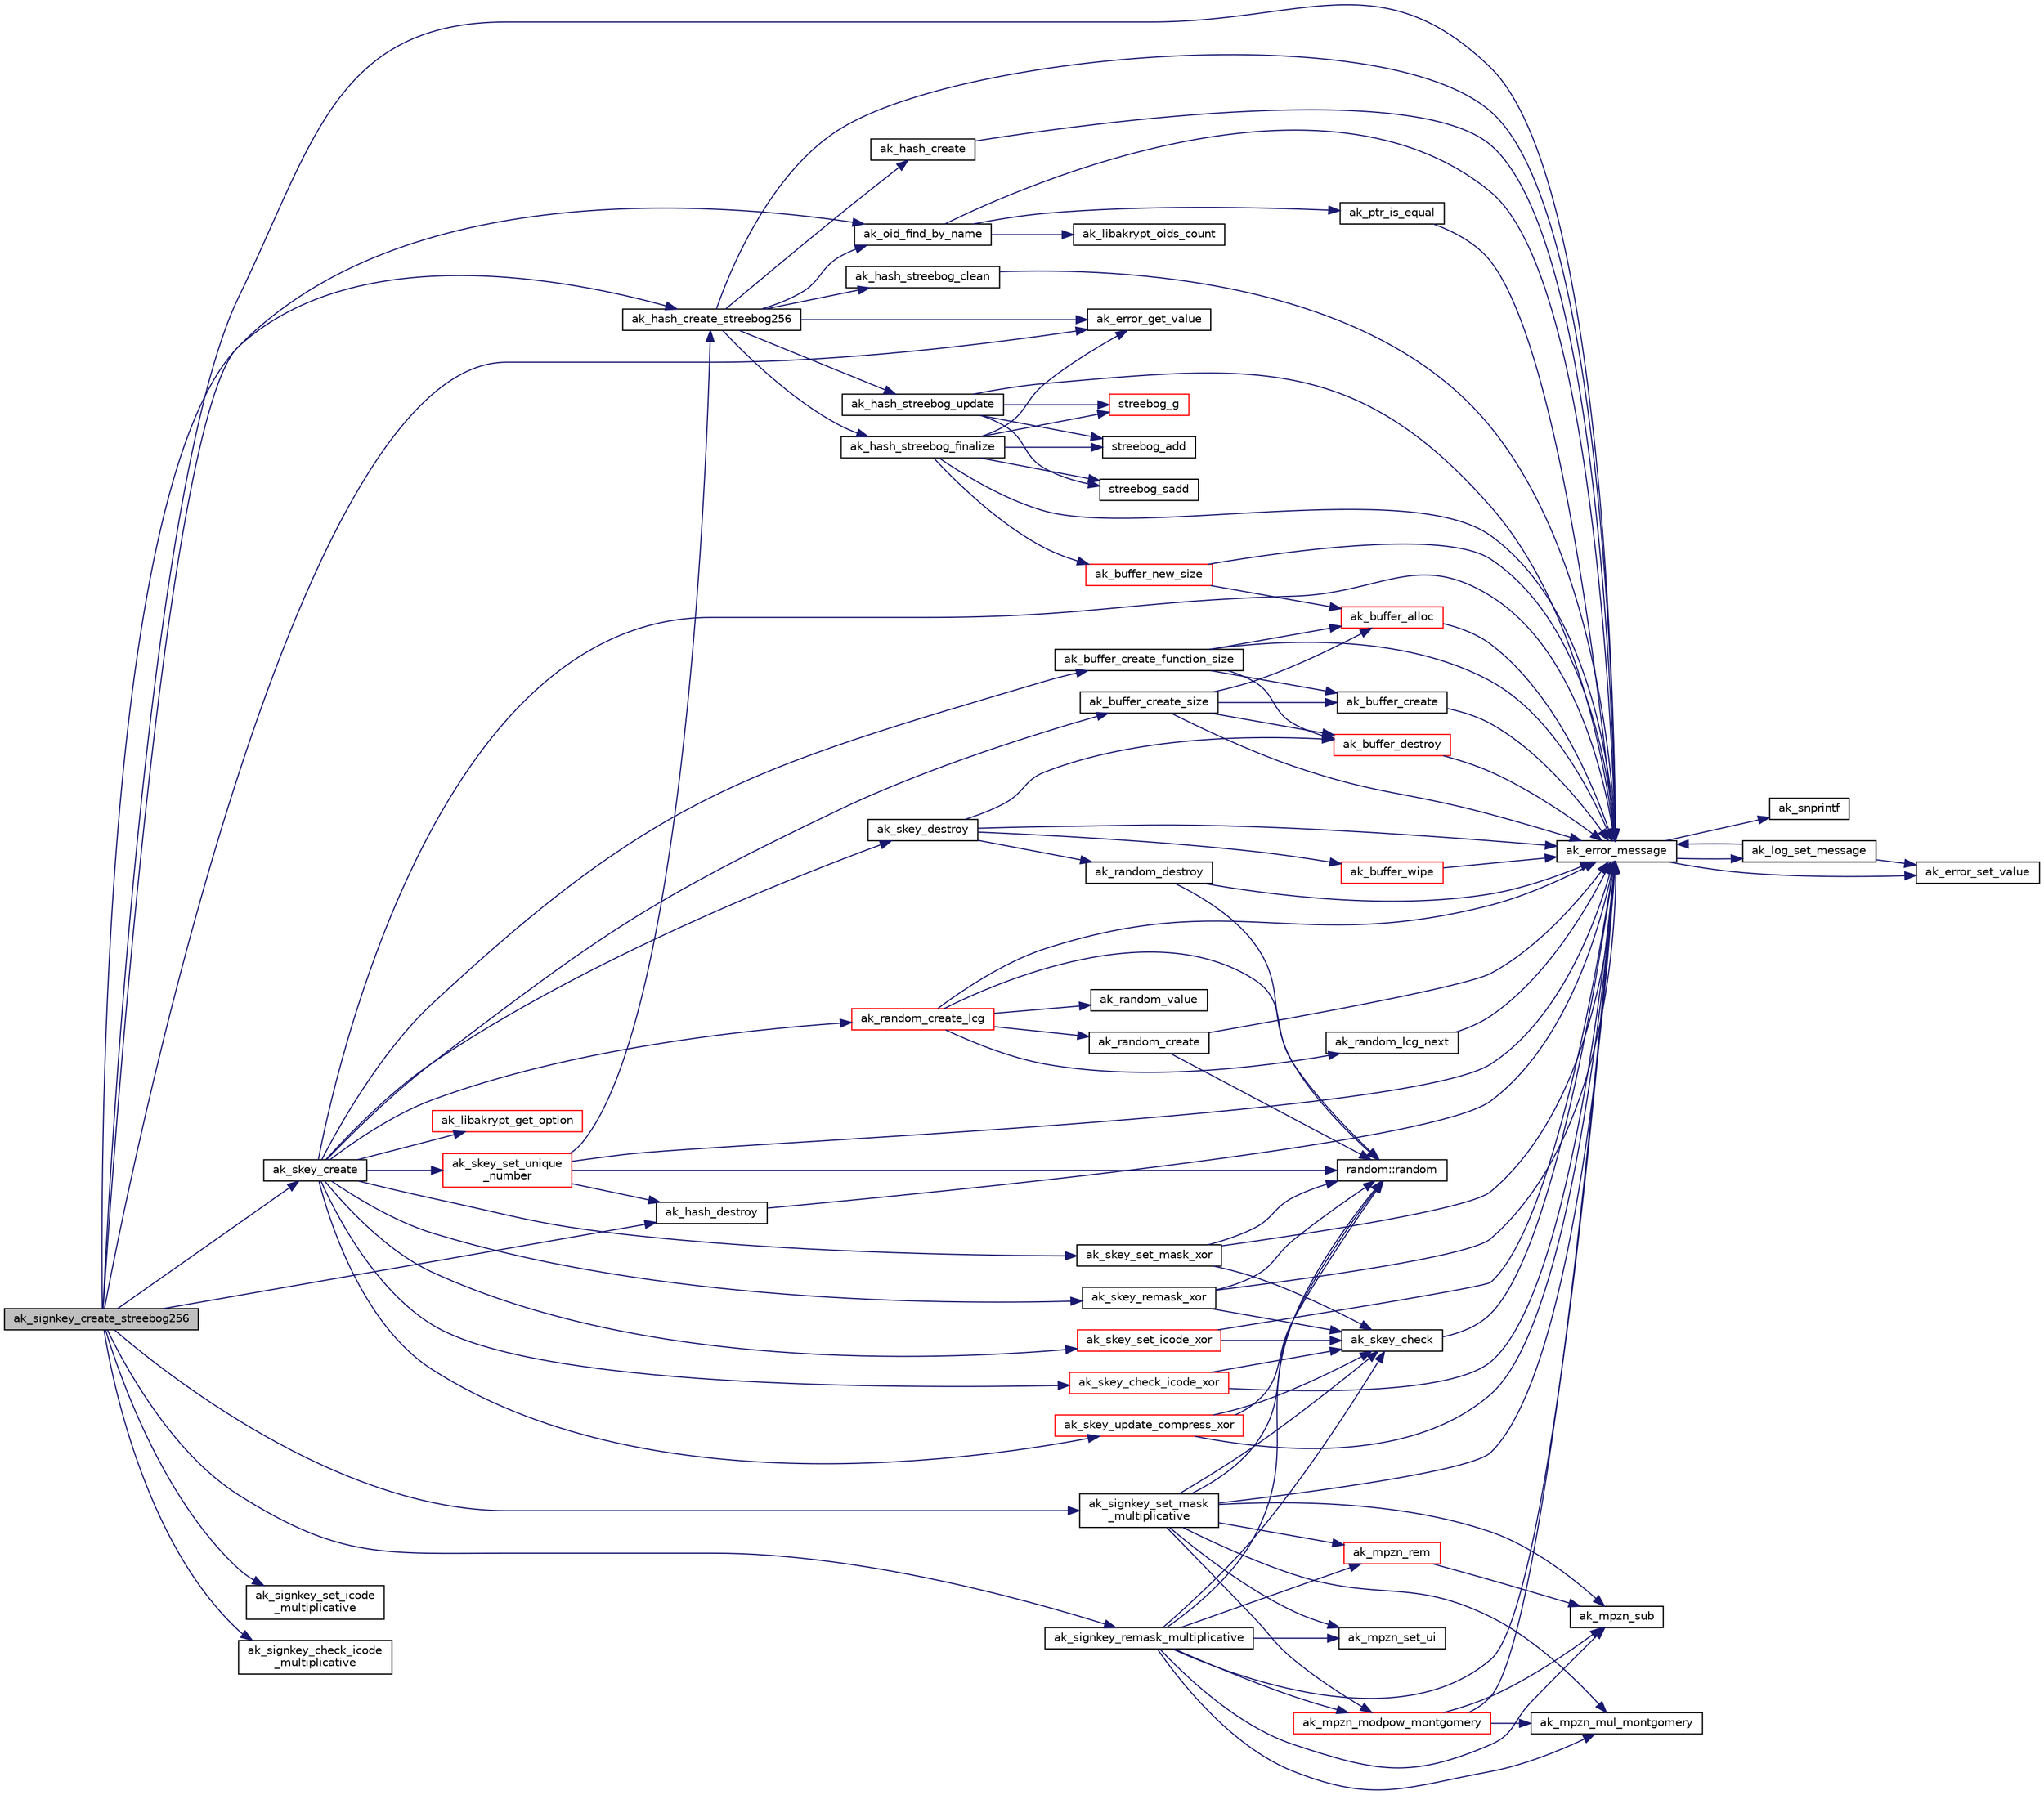 digraph "ak_signkey_create_streebog256"
{
  edge [fontname="Helvetica",fontsize="10",labelfontname="Helvetica",labelfontsize="10"];
  node [fontname="Helvetica",fontsize="10",shape=record];
  rankdir="LR";
  Node1 [label="ak_signkey_create_streebog256",height=0.2,width=0.4,color="black", fillcolor="grey75", style="filled", fontcolor="black"];
  Node1 -> Node2 [color="midnightblue",fontsize="10",style="solid",fontname="Helvetica"];
  Node2 [label="ak_error_message",height=0.2,width=0.4,color="black", fillcolor="white", style="filled",URL="$ak__log_8c.html#a80a4822cbd184b3cbcc43096126eb52b",tooltip="Вывод сообщений о возникшей в процессе выполнения ошибке. "];
  Node2 -> Node3 [color="midnightblue",fontsize="10",style="solid",fontname="Helvetica"];
  Node3 [label="ak_snprintf",height=0.2,width=0.4,color="black", fillcolor="white", style="filled",URL="$ak__log_8c.html#a129225cc1640b6773cf0a7d629f0dca6",tooltip="Обобщенная реализация функции snprintf для различных компиляторов. "];
  Node2 -> Node4 [color="midnightblue",fontsize="10",style="solid",fontname="Helvetica"];
  Node4 [label="ak_log_set_message",height=0.2,width=0.4,color="black", fillcolor="white", style="filled",URL="$ak__log_8c.html#a25eff854c3f398d72791d04662d0978a",tooltip="Прямой вывод сообщения аудита. "];
  Node4 -> Node5 [color="midnightblue",fontsize="10",style="solid",fontname="Helvetica"];
  Node5 [label="ak_error_set_value",height=0.2,width=0.4,color="black", fillcolor="white", style="filled",URL="$ak__log_8c.html#a700e68d9e88d81489869ba269af25c7b",tooltip="Функция устанавливает значение переменной, хранящей ошибку выполнения программы. "];
  Node4 -> Node2 [color="midnightblue",fontsize="10",style="solid",fontname="Helvetica"];
  Node2 -> Node5 [color="midnightblue",fontsize="10",style="solid",fontname="Helvetica"];
  Node1 -> Node6 [color="midnightblue",fontsize="10",style="solid",fontname="Helvetica"];
  Node6 [label="ak_hash_create_streebog256",height=0.2,width=0.4,color="black", fillcolor="white", style="filled",URL="$ak__hash_8h.html#a4577946909e39956e2d41fcc408a53b5",tooltip="Инициализация контекста функции бесключевого хеширования ГОСТ Р 34.11-2012 (Стрибог256). "];
  Node6 -> Node2 [color="midnightblue",fontsize="10",style="solid",fontname="Helvetica"];
  Node6 -> Node7 [color="midnightblue",fontsize="10",style="solid",fontname="Helvetica"];
  Node7 [label="ak_hash_create",height=0.2,width=0.4,color="black", fillcolor="white", style="filled",URL="$ak__hash_8c.html#a8c7568f76446f2eeb5017fdae910fc35",tooltip="Инициализация контекста функции хеширования. "];
  Node7 -> Node2 [color="midnightblue",fontsize="10",style="solid",fontname="Helvetica"];
  Node6 -> Node8 [color="midnightblue",fontsize="10",style="solid",fontname="Helvetica"];
  Node8 [label="ak_oid_find_by_name",height=0.2,width=0.4,color="black", fillcolor="white", style="filled",URL="$ak__oid_8c.html#a54ed66e94caacfda6aed38210b6b6443",tooltip="Поиск OID его имени. "];
  Node8 -> Node2 [color="midnightblue",fontsize="10",style="solid",fontname="Helvetica"];
  Node8 -> Node9 [color="midnightblue",fontsize="10",style="solid",fontname="Helvetica"];
  Node9 [label="ak_ptr_is_equal",height=0.2,width=0.4,color="black", fillcolor="white", style="filled",URL="$ak__tools_8c.html#aad0f57a8872509185b031a4dca334f98",tooltip="Сравнение двух областей памяти. "];
  Node9 -> Node2 [color="midnightblue",fontsize="10",style="solid",fontname="Helvetica"];
  Node8 -> Node10 [color="midnightblue",fontsize="10",style="solid",fontname="Helvetica"];
  Node10 [label="ak_libakrypt_oids_count",height=0.2,width=0.4,color="black", fillcolor="white", style="filled",URL="$ak__oid_8c.html#a40c98c3dad257cd9a3b3a3ce42eab77c",tooltip="Получение количества доступных OID библиотеки. "];
  Node6 -> Node11 [color="midnightblue",fontsize="10",style="solid",fontname="Helvetica"];
  Node11 [label="ak_error_get_value",height=0.2,width=0.4,color="black", fillcolor="white", style="filled",URL="$ak__log_8c.html#aa0cdd429c558ca0448ce3a8e9529e920",tooltip="Функция возвращает код последней ошибки выполнения программы. "];
  Node6 -> Node12 [color="midnightblue",fontsize="10",style="solid",fontname="Helvetica"];
  Node12 [label="ak_hash_streebog_clean",height=0.2,width=0.4,color="black", fillcolor="white", style="filled",URL="$ak__streebog_8c.html#a92fd7f1a8005cdc510caaa4f0d1daff1"];
  Node12 -> Node2 [color="midnightblue",fontsize="10",style="solid",fontname="Helvetica"];
  Node6 -> Node13 [color="midnightblue",fontsize="10",style="solid",fontname="Helvetica"];
  Node13 [label="ak_hash_streebog_update",height=0.2,width=0.4,color="black", fillcolor="white", style="filled",URL="$ak__streebog_8c.html#a58d0d786e18b5055bdeedd91387fa48c"];
  Node13 -> Node2 [color="midnightblue",fontsize="10",style="solid",fontname="Helvetica"];
  Node13 -> Node14 [color="midnightblue",fontsize="10",style="solid",fontname="Helvetica"];
  Node14 [label="streebog_g",height=0.2,width=0.4,color="red", fillcolor="white", style="filled",URL="$ak__streebog_8c.html#a72c958979157178798dce8906bb8ecba"];
  Node13 -> Node15 [color="midnightblue",fontsize="10",style="solid",fontname="Helvetica"];
  Node15 [label="streebog_add",height=0.2,width=0.4,color="black", fillcolor="white", style="filled",URL="$ak__streebog_8c.html#ac51276e1e08fbd63518e3dedf6fec138"];
  Node13 -> Node16 [color="midnightblue",fontsize="10",style="solid",fontname="Helvetica"];
  Node16 [label="streebog_sadd",height=0.2,width=0.4,color="black", fillcolor="white", style="filled",URL="$ak__streebog_8c.html#a084199e0eb8da72f41400b32d55c3bfd"];
  Node6 -> Node17 [color="midnightblue",fontsize="10",style="solid",fontname="Helvetica"];
  Node17 [label="ak_hash_streebog_finalize",height=0.2,width=0.4,color="black", fillcolor="white", style="filled",URL="$ak__streebog_8c.html#a268d663ae1b4436b73f48afabc091463"];
  Node17 -> Node2 [color="midnightblue",fontsize="10",style="solid",fontname="Helvetica"];
  Node17 -> Node14 [color="midnightblue",fontsize="10",style="solid",fontname="Helvetica"];
  Node17 -> Node15 [color="midnightblue",fontsize="10",style="solid",fontname="Helvetica"];
  Node17 -> Node16 [color="midnightblue",fontsize="10",style="solid",fontname="Helvetica"];
  Node17 -> Node18 [color="midnightblue",fontsize="10",style="solid",fontname="Helvetica"];
  Node18 [label="ak_buffer_new_size",height=0.2,width=0.4,color="red", fillcolor="white", style="filled",URL="$ak__buffer_8c.html#a8bae1683972ab208217ec3e9abb78200",tooltip="Создание буффера заданного размера. "];
  Node18 -> Node2 [color="midnightblue",fontsize="10",style="solid",fontname="Helvetica"];
  Node18 -> Node19 [color="midnightblue",fontsize="10",style="solid",fontname="Helvetica"];
  Node19 [label="ak_buffer_alloc",height=0.2,width=0.4,color="red", fillcolor="white", style="filled",URL="$ak__buffer_8c.html#a5e401c353e45f805c19ac520d9fcdae7",tooltip="Функция выделяет память под данные, хранимые в буффере. "];
  Node19 -> Node2 [color="midnightblue",fontsize="10",style="solid",fontname="Helvetica"];
  Node17 -> Node11 [color="midnightblue",fontsize="10",style="solid",fontname="Helvetica"];
  Node1 -> Node20 [color="midnightblue",fontsize="10",style="solid",fontname="Helvetica"];
  Node20 [label="ak_skey_create",height=0.2,width=0.4,color="black", fillcolor="white", style="filled",URL="$ak__skey_8c.html#a479a01ca31a364a0afb99fcea7ef240f",tooltip="Инициализация структуры секретного ключа. "];
  Node20 -> Node2 [color="midnightblue",fontsize="10",style="solid",fontname="Helvetica"];
  Node20 -> Node21 [color="midnightblue",fontsize="10",style="solid",fontname="Helvetica"];
  Node21 [label="ak_buffer_create_function_size",height=0.2,width=0.4,color="black", fillcolor="white", style="filled",URL="$ak__buffer_8c.html#a16fa2cbd787914ca316618586aa041fe",tooltip="Инициализация буффера с заданными обработчиками выделения и освобождения памяти. "];
  Node21 -> Node22 [color="midnightblue",fontsize="10",style="solid",fontname="Helvetica"];
  Node22 [label="ak_buffer_create",height=0.2,width=0.4,color="black", fillcolor="white", style="filled",URL="$ak__buffer_8c.html#a03c2366ad917d99ec79b402c8088e19f",tooltip="Инициализация буффера. "];
  Node22 -> Node2 [color="midnightblue",fontsize="10",style="solid",fontname="Helvetica"];
  Node21 -> Node2 [color="midnightblue",fontsize="10",style="solid",fontname="Helvetica"];
  Node21 -> Node19 [color="midnightblue",fontsize="10",style="solid",fontname="Helvetica"];
  Node21 -> Node23 [color="midnightblue",fontsize="10",style="solid",fontname="Helvetica"];
  Node23 [label="ak_buffer_destroy",height=0.2,width=0.4,color="red", fillcolor="white", style="filled",URL="$ak__buffer_8c.html#a25ac100ac189695aeafbf8f81db91bf7",tooltip="Уничтожение данных, хранящиеся в полях структуры struct buffer. "];
  Node23 -> Node2 [color="midnightblue",fontsize="10",style="solid",fontname="Helvetica"];
  Node20 -> Node24 [color="midnightblue",fontsize="10",style="solid",fontname="Helvetica"];
  Node24 [label="ak_skey_destroy",height=0.2,width=0.4,color="black", fillcolor="white", style="filled",URL="$ak__skey_8c.html#adde06281c64694f8a92b5399f9fe116a",tooltip="Очистка структуры секретного ключа. "];
  Node24 -> Node2 [color="midnightblue",fontsize="10",style="solid",fontname="Helvetica"];
  Node24 -> Node25 [color="midnightblue",fontsize="10",style="solid",fontname="Helvetica"];
  Node25 [label="ak_buffer_wipe",height=0.2,width=0.4,color="red", fillcolor="white", style="filled",URL="$ak__buffer_8c.html#afbe9aa168275d43dfedce2de4d2242b7",tooltip="Зачистка данных, хранящихся в буффере. "];
  Node25 -> Node2 [color="midnightblue",fontsize="10",style="solid",fontname="Helvetica"];
  Node24 -> Node23 [color="midnightblue",fontsize="10",style="solid",fontname="Helvetica"];
  Node24 -> Node26 [color="midnightblue",fontsize="10",style="solid",fontname="Helvetica"];
  Node26 [label="ak_random_destroy",height=0.2,width=0.4,color="black", fillcolor="white", style="filled",URL="$ak__random_8c.html#a6a4676e2f5acb44c1023dc640f271448",tooltip="Уничтожение данных, хранящихся в полях структуры struct random. "];
  Node26 -> Node2 [color="midnightblue",fontsize="10",style="solid",fontname="Helvetica"];
  Node26 -> Node27 [color="midnightblue",fontsize="10",style="solid",fontname="Helvetica"];
  Node27 [label="random::random",height=0.2,width=0.4,color="black", fillcolor="white", style="filled",URL="$structrandom.html#a34c4359c2f54cc37cdf9ad5acecf115f",tooltip="указатель на функцию выработки последователности псевдо-случайных байт "];
  Node20 -> Node28 [color="midnightblue",fontsize="10",style="solid",fontname="Helvetica"];
  Node28 [label="ak_buffer_create_size",height=0.2,width=0.4,color="black", fillcolor="white", style="filled",URL="$ak__buffer_8c.html#aa3ef6502e15e0d51bf6d35808747b802",tooltip="Инициализация буффера и выделение памяти фиксированной длины. "];
  Node28 -> Node22 [color="midnightblue",fontsize="10",style="solid",fontname="Helvetica"];
  Node28 -> Node2 [color="midnightblue",fontsize="10",style="solid",fontname="Helvetica"];
  Node28 -> Node19 [color="midnightblue",fontsize="10",style="solid",fontname="Helvetica"];
  Node28 -> Node23 [color="midnightblue",fontsize="10",style="solid",fontname="Helvetica"];
  Node20 -> Node29 [color="midnightblue",fontsize="10",style="solid",fontname="Helvetica"];
  Node29 [label="ak_random_create_lcg",height=0.2,width=0.4,color="red", fillcolor="white", style="filled",URL="$ak__random_8c.html#a7591cdc413cb73da8b1eb463aebc2530",tooltip="Создание линейного конгруэнтного генератора псевдо-случайных чисел. "];
  Node29 -> Node30 [color="midnightblue",fontsize="10",style="solid",fontname="Helvetica"];
  Node30 [label="ak_random_value",height=0.2,width=0.4,color="black", fillcolor="white", style="filled",URL="$ak__random_8c.html#a6ad52435c50125b974f4535968d8d41b",tooltip="Функция генерации случайного 64-х битного целого числа. "];
  Node29 -> Node31 [color="midnightblue",fontsize="10",style="solid",fontname="Helvetica"];
  Node31 [label="ak_random_create",height=0.2,width=0.4,color="black", fillcolor="white", style="filled",URL="$ak__random_8c.html#a3b122dc28795ec890ad9442726de8e70",tooltip="Инициализация генератора псевдо-случайных чисел. "];
  Node31 -> Node2 [color="midnightblue",fontsize="10",style="solid",fontname="Helvetica"];
  Node31 -> Node27 [color="midnightblue",fontsize="10",style="solid",fontname="Helvetica"];
  Node29 -> Node2 [color="midnightblue",fontsize="10",style="solid",fontname="Helvetica"];
  Node29 -> Node32 [color="midnightblue",fontsize="10",style="solid",fontname="Helvetica"];
  Node32 [label="ak_random_lcg_next",height=0.2,width=0.4,color="black", fillcolor="white", style="filled",URL="$ak__random_8c.html#aa504b6be7da72486ebd32dbce90060cf"];
  Node32 -> Node2 [color="midnightblue",fontsize="10",style="solid",fontname="Helvetica"];
  Node29 -> Node27 [color="midnightblue",fontsize="10",style="solid",fontname="Helvetica"];
  Node20 -> Node33 [color="midnightblue",fontsize="10",style="solid",fontname="Helvetica"];
  Node33 [label="ak_libakrypt_get_option",height=0.2,width=0.4,color="red", fillcolor="white", style="filled",URL="$ak__libakrypt_8c.html#a784731c52e26697d5d5fe179f0fb1969",tooltip="Функция возвращает значение опции с заданным именем. "];
  Node20 -> Node34 [color="midnightblue",fontsize="10",style="solid",fontname="Helvetica"];
  Node34 [label="ak_skey_set_unique\l_number",height=0.2,width=0.4,color="red", fillcolor="white", style="filled",URL="$ak__skey_8c.html#a2313614dd5e9f00c5bcf074a01bc8c34",tooltip="Присвоение секретному ключу уникального номера. "];
  Node34 -> Node2 [color="midnightblue",fontsize="10",style="solid",fontname="Helvetica"];
  Node34 -> Node6 [color="midnightblue",fontsize="10",style="solid",fontname="Helvetica"];
  Node34 -> Node27 [color="midnightblue",fontsize="10",style="solid",fontname="Helvetica"];
  Node34 -> Node35 [color="midnightblue",fontsize="10",style="solid",fontname="Helvetica"];
  Node35 [label="ak_hash_destroy",height=0.2,width=0.4,color="black", fillcolor="white", style="filled",URL="$ak__hash_8c.html#aea4a84bb72d71f441657796db70a0d99",tooltip="Уничтожение контекста функции хеширования. "];
  Node35 -> Node2 [color="midnightblue",fontsize="10",style="solid",fontname="Helvetica"];
  Node20 -> Node36 [color="midnightblue",fontsize="10",style="solid",fontname="Helvetica"];
  Node36 [label="ak_skey_set_mask_xor",height=0.2,width=0.4,color="black", fillcolor="white", style="filled",URL="$ak__skey_8c.html#ab09d80638b30ab1252602a8fddfdd3a7",tooltip="Наложение в пространстве векторов  аддитивной маски на ключ. "];
  Node36 -> Node37 [color="midnightblue",fontsize="10",style="solid",fontname="Helvetica"];
  Node37 [label="ak_skey_check",height=0.2,width=0.4,color="black", fillcolor="white", style="filled",URL="$ak__skey_8c.html#a761e18947e23c025eb9cce7cdfd6073a",tooltip="Проверка параметров контекста секретного ключа "];
  Node37 -> Node2 [color="midnightblue",fontsize="10",style="solid",fontname="Helvetica"];
  Node36 -> Node2 [color="midnightblue",fontsize="10",style="solid",fontname="Helvetica"];
  Node36 -> Node27 [color="midnightblue",fontsize="10",style="solid",fontname="Helvetica"];
  Node20 -> Node38 [color="midnightblue",fontsize="10",style="solid",fontname="Helvetica"];
  Node38 [label="ak_skey_remask_xor",height=0.2,width=0.4,color="black", fillcolor="white", style="filled",URL="$ak__skey_8c.html#a156bec2f747d614ea589fe35beb25bf3",tooltip="Смена в пространстве векторов  значения аддитивной маски ключа. "];
  Node38 -> Node37 [color="midnightblue",fontsize="10",style="solid",fontname="Helvetica"];
  Node38 -> Node2 [color="midnightblue",fontsize="10",style="solid",fontname="Helvetica"];
  Node38 -> Node27 [color="midnightblue",fontsize="10",style="solid",fontname="Helvetica"];
  Node20 -> Node39 [color="midnightblue",fontsize="10",style="solid",fontname="Helvetica"];
  Node39 [label="ak_skey_set_icode_xor",height=0.2,width=0.4,color="red", fillcolor="white", style="filled",URL="$ak__skey_8c.html#acae0b81cb6e089b7dca9d762b4ae6390",tooltip="Вычисление значения контрольной суммы ключа. "];
  Node39 -> Node37 [color="midnightblue",fontsize="10",style="solid",fontname="Helvetica"];
  Node39 -> Node2 [color="midnightblue",fontsize="10",style="solid",fontname="Helvetica"];
  Node20 -> Node40 [color="midnightblue",fontsize="10",style="solid",fontname="Helvetica"];
  Node40 [label="ak_skey_check_icode_xor",height=0.2,width=0.4,color="red", fillcolor="white", style="filled",URL="$ak__skey_8c.html#a13461561c5c1be629308ea722ac9b81d",tooltip="Проверка значения контрольной суммы ключа. "];
  Node40 -> Node37 [color="midnightblue",fontsize="10",style="solid",fontname="Helvetica"];
  Node40 -> Node2 [color="midnightblue",fontsize="10",style="solid",fontname="Helvetica"];
  Node20 -> Node41 [color="midnightblue",fontsize="10",style="solid",fontname="Helvetica"];
  Node41 [label="ak_skey_update_compress_xor",height=0.2,width=0.4,color="red", fillcolor="white", style="filled",URL="$ak__skey_8c.html#a3cd3ba13a0910ed055d76e917a9ac022",tooltip="Получение хешированного значения от ключа. "];
  Node41 -> Node2 [color="midnightblue",fontsize="10",style="solid",fontname="Helvetica"];
  Node41 -> Node37 [color="midnightblue",fontsize="10",style="solid",fontname="Helvetica"];
  Node41 -> Node27 [color="midnightblue",fontsize="10",style="solid",fontname="Helvetica"];
  Node1 -> Node35 [color="midnightblue",fontsize="10",style="solid",fontname="Helvetica"];
  Node1 -> Node8 [color="midnightblue",fontsize="10",style="solid",fontname="Helvetica"];
  Node1 -> Node11 [color="midnightblue",fontsize="10",style="solid",fontname="Helvetica"];
  Node1 -> Node42 [color="midnightblue",fontsize="10",style="solid",fontname="Helvetica"];
  Node42 [label="ak_signkey_set_mask\l_multiplicative",height=0.2,width=0.4,color="black", fillcolor="white", style="filled",URL="$ak__sign_8c.html#a01e819ce6c6cc69ad45ac760e5d786ca"];
  Node42 -> Node37 [color="midnightblue",fontsize="10",style="solid",fontname="Helvetica"];
  Node42 -> Node2 [color="midnightblue",fontsize="10",style="solid",fontname="Helvetica"];
  Node42 -> Node27 [color="midnightblue",fontsize="10",style="solid",fontname="Helvetica"];
  Node42 -> Node43 [color="midnightblue",fontsize="10",style="solid",fontname="Helvetica"];
  Node43 [label="ak_mpzn_rem",height=0.2,width=0.4,color="red", fillcolor="white", style="filled",URL="$ak__mpzn_8c.html#ac4cfaa83700ca59cd67ec1055a16a171",tooltip="Вычисление остатка от деления одного вычета на другой "];
  Node43 -> Node44 [color="midnightblue",fontsize="10",style="solid",fontname="Helvetica"];
  Node44 [label="ak_mpzn_sub",height=0.2,width=0.4,color="black", fillcolor="white", style="filled",URL="$ak__mpzn_8c.html#ae8d733cc1f6ca575b68d58411e37c2be",tooltip="Вычитание двух вычетов "];
  Node42 -> Node45 [color="midnightblue",fontsize="10",style="solid",fontname="Helvetica"];
  Node45 [label="ak_mpzn_mul_montgomery",height=0.2,width=0.4,color="black", fillcolor="white", style="filled",URL="$ak__mpzn_8c.html#af348d554b8750cf921ccc4e15736bdf4",tooltip="Умножение двух вычетов в представлении Монтгомери. "];
  Node42 -> Node46 [color="midnightblue",fontsize="10",style="solid",fontname="Helvetica"];
  Node46 [label="ak_mpzn_set_ui",height=0.2,width=0.4,color="black", fillcolor="white", style="filled",URL="$ak__mpzn_8c.html#a3038283a8f7a8adc44f81b60d20039c1",tooltip="Присвоение вычету беззнакового целого значения. "];
  Node42 -> Node44 [color="midnightblue",fontsize="10",style="solid",fontname="Helvetica"];
  Node42 -> Node47 [color="midnightblue",fontsize="10",style="solid",fontname="Helvetica"];
  Node47 [label="ak_mpzn_modpow_montgomery",height=0.2,width=0.4,color="red", fillcolor="white", style="filled",URL="$ak__mpzn_8c.html#a29cf1faaed26d34ed3227a2e9958617e",tooltip="Модульное возведение в степень в представлении Монтгомери. "];
  Node47 -> Node44 [color="midnightblue",fontsize="10",style="solid",fontname="Helvetica"];
  Node47 -> Node2 [color="midnightblue",fontsize="10",style="solid",fontname="Helvetica"];
  Node47 -> Node45 [color="midnightblue",fontsize="10",style="solid",fontname="Helvetica"];
  Node1 -> Node48 [color="midnightblue",fontsize="10",style="solid",fontname="Helvetica"];
  Node48 [label="ak_signkey_remask_multiplicative",height=0.2,width=0.4,color="black", fillcolor="white", style="filled",URL="$ak__sign_8c.html#ae7bc40b2ea3f216cdacd2b95376cded1"];
  Node48 -> Node37 [color="midnightblue",fontsize="10",style="solid",fontname="Helvetica"];
  Node48 -> Node2 [color="midnightblue",fontsize="10",style="solid",fontname="Helvetica"];
  Node48 -> Node27 [color="midnightblue",fontsize="10",style="solid",fontname="Helvetica"];
  Node48 -> Node43 [color="midnightblue",fontsize="10",style="solid",fontname="Helvetica"];
  Node48 -> Node45 [color="midnightblue",fontsize="10",style="solid",fontname="Helvetica"];
  Node48 -> Node46 [color="midnightblue",fontsize="10",style="solid",fontname="Helvetica"];
  Node48 -> Node44 [color="midnightblue",fontsize="10",style="solid",fontname="Helvetica"];
  Node48 -> Node47 [color="midnightblue",fontsize="10",style="solid",fontname="Helvetica"];
  Node1 -> Node49 [color="midnightblue",fontsize="10",style="solid",fontname="Helvetica"];
  Node49 [label="ak_signkey_set_icode\l_multiplicative",height=0.2,width=0.4,color="black", fillcolor="white", style="filled",URL="$ak__sign_8c.html#ad69e68a4e91a0d592048c08824fe2f04"];
  Node1 -> Node50 [color="midnightblue",fontsize="10",style="solid",fontname="Helvetica"];
  Node50 [label="ak_signkey_check_icode\l_multiplicative",height=0.2,width=0.4,color="black", fillcolor="white", style="filled",URL="$ak__sign_8c.html#a4dd191606dfc06aa32833d14bce8a883"];
}
